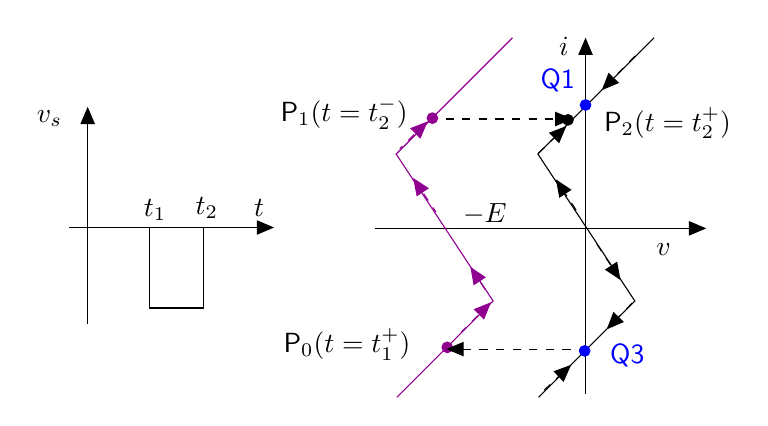 \begin{tikzpicture}[y=-1cm]
\sf
\filldraw (4.644,2.133) circle (0.067cm);
\definecolor{penColor}{rgb}{0.565,0,0.565}
\filldraw[penColor] (3.111,5.022) circle (0.067cm);
\draw[arrows=-triangle 45,black] (2.189,3.511) -- (6.4,3.511);
\draw[arrows=-triangle 45,black] (-1.456,4.722) -- (-1.456,1.967);
\draw[arrows=-triangle 45,black] (-1.689,3.5) -- (0.911,3.5);
\draw (-0.667,3.511) -- (-0.667,4.522) -- (0.011,4.522) -- (0.011,3.489);
\draw[arrows=-triangle 45,black] (4.867,5.611) -- (4.867,1.089);
\draw[penColor] (2.471,5.656) -- (3.693,4.433) -- (2.462,2.567) -- (3.938,1.091);
\draw[dashed,arrows=triangle 45-,penColor] (3.404,4) -- (3.593,4.289);
\draw[dashed,arrows=triangle 45-,penColor] (3.667,4.449) -- (3.289,4.827);
\draw[black] (4.271,5.656) -- (5.493,4.433) -- (4.262,2.567) -- (5.738,1.091);
\draw[dashed,arrows=-triangle 45,black] (5.496,1.322) -- (5.073,1.756);
\draw[dashed,arrows=-triangle 45,black] (4.747,3.278) -- (4.491,2.889);
\draw[dashed,arrows=-triangle 45,black] (5.011,3.711) -- (5.311,4.167);
\draw[dashed,arrows=-triangle 45,black] (5.458,4.46) -- (5.136,4.793);
\draw[dashed,arrows=-triangle 45,black] (4.269,2.556) -- (4.624,2.211);
\draw[dashed,arrows=-triangle 45,black] (2.878,2.122) -- (4.7,2.122);
\draw[dashed,arrows=triangle 45-,penColor] (2.862,2.153) -- (2.507,2.498);
\draw[dashed,arrows=-triangle 45] (4.889,5.044) -- (3.1,5.044);
\draw[dashed,arrows=triangle 45-,penColor] (2.678,2.871) -- (2.967,3.304);
\draw[dashed,arrows=-triangle 45,black] (4.34,5.567) -- (4.684,5.244);
\path (6.073,3.856) node[text=black,anchor=base east] {$v$};
\path (0.533,3.356) node[anchor=base west] {$t$};
\path (-1.656,2.167) node[anchor=base east] {$v_s$};
\path (-0.6,3.356) node[anchor=base] {$t_1$};
\path (0.056,3.333) node[anchor=base] {$t_2$};
\path (3.189,3.433) node[anchor=base west] {$-E$};
\path (4.856,1.733) node[text=blue,anchor=base east] {Q1};
\path (4.978,2.278) node[text=black,anchor=base west] {P$_2(t=t_2^+)$};
\path (5.056,5.222) node[text=blue,anchor=base west] {Q3};
\path (2.733,2.156) node[text=black,anchor=base east] {P$_1(t=t_2^-)$};
\path (2.767,5.089) node[text=black,anchor=base east] {P$_0(t=t_1^+)$};
\path (4.778,1.311) node[text=black,anchor=base east] {$i$};
\filldraw[blue] (4.867,1.944) circle (0.067cm);
\filldraw[penColor] (2.922,2.111) circle (0.067cm);
\filldraw[blue] (4.856,5.067) circle (0.067cm);

\end{tikzpicture}%

%% Configure (x)emacs for this file ...
%% Local Variables:
%% mode: latex
%% End:
